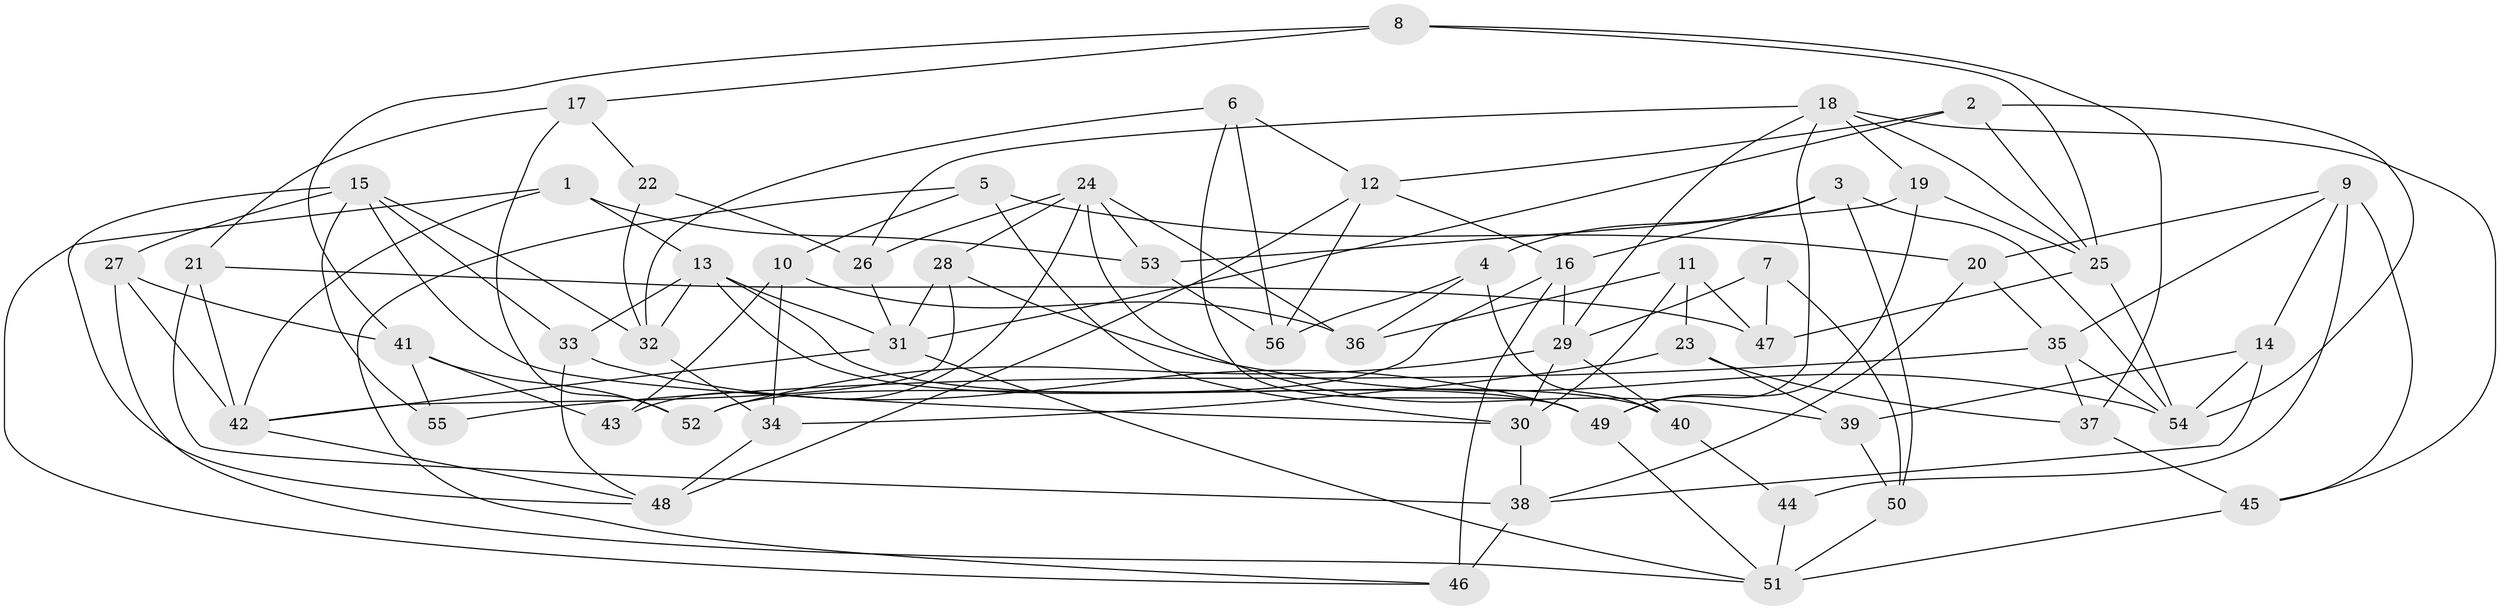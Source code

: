 // original degree distribution, {4: 1.0}
// Generated by graph-tools (version 1.1) at 2025/38/03/04/25 23:38:15]
// undirected, 56 vertices, 125 edges
graph export_dot {
  node [color=gray90,style=filled];
  1;
  2;
  3;
  4;
  5;
  6;
  7;
  8;
  9;
  10;
  11;
  12;
  13;
  14;
  15;
  16;
  17;
  18;
  19;
  20;
  21;
  22;
  23;
  24;
  25;
  26;
  27;
  28;
  29;
  30;
  31;
  32;
  33;
  34;
  35;
  36;
  37;
  38;
  39;
  40;
  41;
  42;
  43;
  44;
  45;
  46;
  47;
  48;
  49;
  50;
  51;
  52;
  53;
  54;
  55;
  56;
  1 -- 13 [weight=1.0];
  1 -- 42 [weight=1.0];
  1 -- 46 [weight=1.0];
  1 -- 53 [weight=1.0];
  2 -- 12 [weight=1.0];
  2 -- 25 [weight=1.0];
  2 -- 31 [weight=1.0];
  2 -- 54 [weight=1.0];
  3 -- 4 [weight=1.0];
  3 -- 16 [weight=1.0];
  3 -- 50 [weight=1.0];
  3 -- 54 [weight=1.0];
  4 -- 36 [weight=1.0];
  4 -- 40 [weight=1.0];
  4 -- 56 [weight=1.0];
  5 -- 10 [weight=1.0];
  5 -- 20 [weight=1.0];
  5 -- 30 [weight=1.0];
  5 -- 46 [weight=1.0];
  6 -- 12 [weight=1.0];
  6 -- 32 [weight=1.0];
  6 -- 49 [weight=1.0];
  6 -- 56 [weight=1.0];
  7 -- 29 [weight=1.0];
  7 -- 47 [weight=2.0];
  7 -- 50 [weight=1.0];
  8 -- 17 [weight=1.0];
  8 -- 25 [weight=1.0];
  8 -- 37 [weight=1.0];
  8 -- 41 [weight=1.0];
  9 -- 14 [weight=1.0];
  9 -- 20 [weight=1.0];
  9 -- 35 [weight=1.0];
  9 -- 44 [weight=2.0];
  9 -- 45 [weight=1.0];
  10 -- 34 [weight=1.0];
  10 -- 36 [weight=1.0];
  10 -- 43 [weight=1.0];
  11 -- 23 [weight=1.0];
  11 -- 30 [weight=2.0];
  11 -- 36 [weight=1.0];
  11 -- 47 [weight=2.0];
  12 -- 16 [weight=1.0];
  12 -- 48 [weight=2.0];
  12 -- 56 [weight=1.0];
  13 -- 31 [weight=1.0];
  13 -- 32 [weight=1.0];
  13 -- 33 [weight=1.0];
  13 -- 40 [weight=1.0];
  13 -- 49 [weight=1.0];
  14 -- 38 [weight=1.0];
  14 -- 39 [weight=1.0];
  14 -- 54 [weight=1.0];
  15 -- 27 [weight=1.0];
  15 -- 30 [weight=1.0];
  15 -- 32 [weight=1.0];
  15 -- 33 [weight=1.0];
  15 -- 48 [weight=1.0];
  15 -- 55 [weight=1.0];
  16 -- 29 [weight=1.0];
  16 -- 46 [weight=2.0];
  16 -- 52 [weight=1.0];
  17 -- 21 [weight=1.0];
  17 -- 22 [weight=1.0];
  17 -- 52 [weight=1.0];
  18 -- 19 [weight=1.0];
  18 -- 25 [weight=1.0];
  18 -- 26 [weight=1.0];
  18 -- 29 [weight=1.0];
  18 -- 45 [weight=1.0];
  18 -- 49 [weight=1.0];
  19 -- 25 [weight=1.0];
  19 -- 49 [weight=1.0];
  19 -- 53 [weight=1.0];
  20 -- 35 [weight=1.0];
  20 -- 38 [weight=1.0];
  21 -- 38 [weight=1.0];
  21 -- 42 [weight=1.0];
  21 -- 47 [weight=1.0];
  22 -- 26 [weight=1.0];
  22 -- 32 [weight=2.0];
  23 -- 34 [weight=1.0];
  23 -- 37 [weight=1.0];
  23 -- 39 [weight=1.0];
  24 -- 26 [weight=1.0];
  24 -- 28 [weight=1.0];
  24 -- 36 [weight=1.0];
  24 -- 39 [weight=1.0];
  24 -- 43 [weight=1.0];
  24 -- 53 [weight=1.0];
  25 -- 47 [weight=1.0];
  25 -- 54 [weight=1.0];
  26 -- 31 [weight=1.0];
  27 -- 41 [weight=1.0];
  27 -- 42 [weight=1.0];
  27 -- 51 [weight=1.0];
  28 -- 31 [weight=1.0];
  28 -- 42 [weight=1.0];
  28 -- 54 [weight=1.0];
  29 -- 30 [weight=1.0];
  29 -- 40 [weight=1.0];
  29 -- 52 [weight=1.0];
  30 -- 38 [weight=1.0];
  31 -- 42 [weight=1.0];
  31 -- 51 [weight=1.0];
  32 -- 34 [weight=1.0];
  33 -- 48 [weight=1.0];
  33 -- 49 [weight=1.0];
  34 -- 48 [weight=1.0];
  35 -- 37 [weight=1.0];
  35 -- 54 [weight=1.0];
  35 -- 55 [weight=2.0];
  37 -- 45 [weight=1.0];
  38 -- 46 [weight=2.0];
  39 -- 50 [weight=1.0];
  40 -- 44 [weight=1.0];
  41 -- 43 [weight=2.0];
  41 -- 52 [weight=1.0];
  41 -- 55 [weight=1.0];
  42 -- 48 [weight=1.0];
  44 -- 51 [weight=1.0];
  45 -- 51 [weight=1.0];
  49 -- 51 [weight=1.0];
  50 -- 51 [weight=1.0];
  53 -- 56 [weight=1.0];
}
